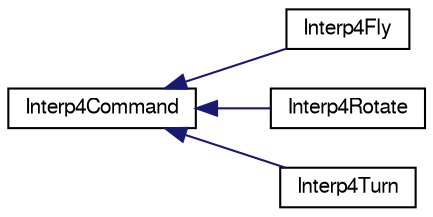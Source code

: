 digraph "Graficzna hierarchia klas"
{
  edge [fontname="FreeSans",fontsize="10",labelfontname="FreeSans",labelfontsize="10"];
  node [fontname="FreeSans",fontsize="10",shape=record];
  rankdir="LR";
  Node1 [label="Interp4Command",height=0.2,width=0.4,color="black", fillcolor="white", style="filled",URL="$class_interp4_command.html",tooltip="Modeluje abstrakcyjne polecenie dla robota mobilnego. "];
  Node1 -> Node2 [dir="back",color="midnightblue",fontsize="10",style="solid",fontname="FreeSans"];
  Node2 [label="Interp4Fly",height=0.2,width=0.4,color="black", fillcolor="white", style="filled",URL="$class_interp4_fly.html",tooltip="Modeluje polecenie dla robota mobilnego, które wymusza jego ruch do przodu oraz do góry..."];
  Node1 -> Node3 [dir="back",color="midnightblue",fontsize="10",style="solid",fontname="FreeSans"];
  Node3 [label="Interp4Rotate",height=0.2,width=0.4,color="black", fillcolor="white", style="filled",URL="$class_interp4_rotate.html",tooltip="Modeluje polecenie dla robota mobilnego, które wymusza jego ruch do przodu. "];
  Node1 -> Node4 [dir="back",color="midnightblue",fontsize="10",style="solid",fontname="FreeSans"];
  Node4 [label="Interp4Turn",height=0.2,width=0.4,color="black", fillcolor="white", style="filled",URL="$class_interp4_turn.html",tooltip="Modeluje polecenie dla robota mobilnego, które wymusza jego ruch do przodu. "];
}
